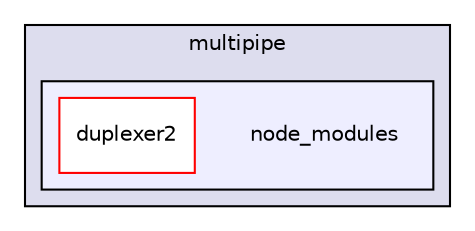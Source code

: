 digraph "gulp-src/node_modules/gulp/node_modules/gulp-util/node_modules/multipipe/node_modules" {
  compound=true
  node [ fontsize="10", fontname="Helvetica"];
  edge [ labelfontsize="10", labelfontname="Helvetica"];
  subgraph clusterdir_1b2ff19017605d35be9e2581203e7ed8 {
    graph [ bgcolor="#ddddee", pencolor="black", label="multipipe" fontname="Helvetica", fontsize="10", URL="dir_1b2ff19017605d35be9e2581203e7ed8.html"]
  subgraph clusterdir_6f73beb27b26d9f5558def558e881918 {
    graph [ bgcolor="#eeeeff", pencolor="black", label="" URL="dir_6f73beb27b26d9f5558def558e881918.html"];
    dir_6f73beb27b26d9f5558def558e881918 [shape=plaintext label="node_modules"];
    dir_8f3716beebf1142b0e93db2503deddfe [shape=box label="duplexer2" color="red" fillcolor="white" style="filled" URL="dir_8f3716beebf1142b0e93db2503deddfe.html"];
  }
  }
}
